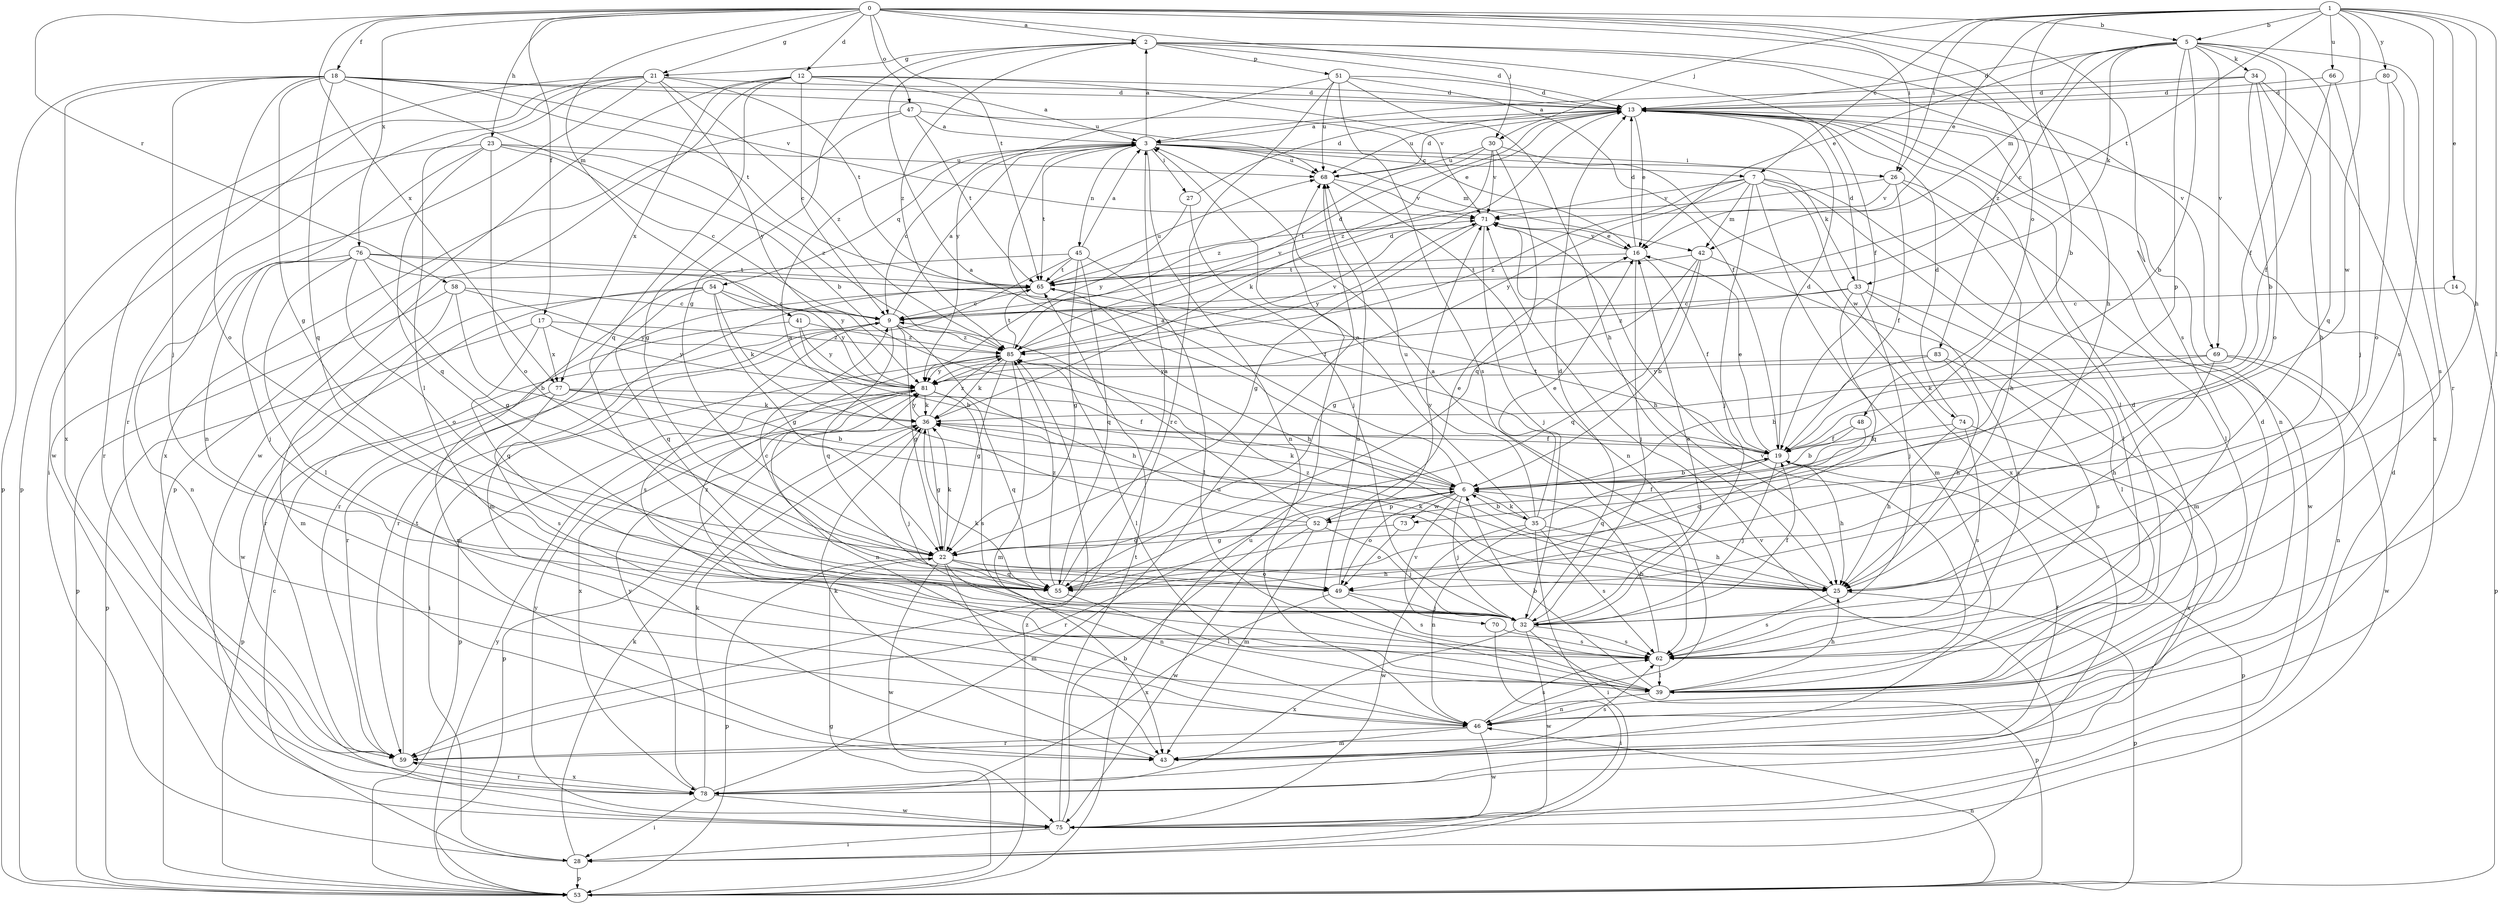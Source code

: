 strict digraph  {
0;
1;
2;
3;
5;
6;
7;
9;
12;
13;
14;
16;
17;
18;
19;
21;
22;
23;
25;
26;
27;
28;
30;
32;
33;
34;
35;
36;
39;
41;
42;
43;
45;
46;
47;
48;
49;
51;
52;
53;
54;
55;
58;
59;
62;
65;
66;
68;
69;
70;
71;
73;
74;
75;
76;
77;
78;
80;
81;
83;
85;
0 -> 2  [label=a];
0 -> 5  [label=b];
0 -> 12  [label=d];
0 -> 17  [label=f];
0 -> 18  [label=f];
0 -> 21  [label=g];
0 -> 23  [label=h];
0 -> 25  [label=h];
0 -> 26  [label=i];
0 -> 30  [label=j];
0 -> 41  [label=m];
0 -> 47  [label=o];
0 -> 48  [label=o];
0 -> 58  [label=r];
0 -> 62  [label=s];
0 -> 65  [label=t];
0 -> 76  [label=x];
0 -> 77  [label=x];
1 -> 5  [label=b];
1 -> 6  [label=b];
1 -> 7  [label=c];
1 -> 14  [label=e];
1 -> 16  [label=e];
1 -> 25  [label=h];
1 -> 26  [label=i];
1 -> 30  [label=j];
1 -> 39  [label=l];
1 -> 59  [label=r];
1 -> 65  [label=t];
1 -> 66  [label=u];
1 -> 73  [label=w];
1 -> 80  [label=y];
2 -> 13  [label=d];
2 -> 19  [label=f];
2 -> 21  [label=g];
2 -> 22  [label=g];
2 -> 51  [label=p];
2 -> 69  [label=v];
2 -> 83  [label=z];
2 -> 85  [label=z];
3 -> 2  [label=a];
3 -> 7  [label=c];
3 -> 9  [label=c];
3 -> 26  [label=i];
3 -> 27  [label=i];
3 -> 33  [label=k];
3 -> 42  [label=m];
3 -> 45  [label=n];
3 -> 46  [label=n];
3 -> 54  [label=q];
3 -> 65  [label=t];
3 -> 68  [label=u];
5 -> 6  [label=b];
5 -> 9  [label=c];
5 -> 13  [label=d];
5 -> 16  [label=e];
5 -> 19  [label=f];
5 -> 33  [label=k];
5 -> 34  [label=k];
5 -> 42  [label=m];
5 -> 52  [label=p];
5 -> 55  [label=q];
5 -> 62  [label=s];
5 -> 69  [label=v];
6 -> 2  [label=a];
6 -> 3  [label=a];
6 -> 32  [label=j];
6 -> 35  [label=k];
6 -> 36  [label=k];
6 -> 49  [label=o];
6 -> 52  [label=p];
6 -> 59  [label=r];
6 -> 70  [label=v];
6 -> 73  [label=w];
7 -> 32  [label=j];
7 -> 39  [label=l];
7 -> 42  [label=m];
7 -> 43  [label=m];
7 -> 71  [label=v];
7 -> 74  [label=w];
7 -> 75  [label=w];
7 -> 81  [label=y];
7 -> 85  [label=z];
9 -> 3  [label=a];
9 -> 13  [label=d];
9 -> 22  [label=g];
9 -> 25  [label=h];
9 -> 55  [label=q];
9 -> 59  [label=r];
9 -> 62  [label=s];
9 -> 85  [label=z];
12 -> 3  [label=a];
12 -> 9  [label=c];
12 -> 13  [label=d];
12 -> 53  [label=p];
12 -> 55  [label=q];
12 -> 71  [label=v];
12 -> 75  [label=w];
12 -> 77  [label=x];
13 -> 3  [label=a];
13 -> 16  [label=e];
13 -> 39  [label=l];
13 -> 46  [label=n];
13 -> 68  [label=u];
13 -> 85  [label=z];
14 -> 9  [label=c];
14 -> 53  [label=p];
16 -> 13  [label=d];
16 -> 19  [label=f];
16 -> 32  [label=j];
16 -> 65  [label=t];
16 -> 71  [label=v];
17 -> 53  [label=p];
17 -> 55  [label=q];
17 -> 77  [label=x];
17 -> 81  [label=y];
17 -> 85  [label=z];
18 -> 6  [label=b];
18 -> 13  [label=d];
18 -> 22  [label=g];
18 -> 32  [label=j];
18 -> 49  [label=o];
18 -> 53  [label=p];
18 -> 55  [label=q];
18 -> 65  [label=t];
18 -> 68  [label=u];
18 -> 71  [label=v];
18 -> 78  [label=x];
19 -> 6  [label=b];
19 -> 13  [label=d];
19 -> 16  [label=e];
19 -> 25  [label=h];
19 -> 32  [label=j];
19 -> 53  [label=p];
19 -> 55  [label=q];
19 -> 65  [label=t];
21 -> 13  [label=d];
21 -> 28  [label=i];
21 -> 39  [label=l];
21 -> 53  [label=p];
21 -> 59  [label=r];
21 -> 65  [label=t];
21 -> 75  [label=w];
21 -> 81  [label=y];
21 -> 85  [label=z];
22 -> 25  [label=h];
22 -> 36  [label=k];
22 -> 43  [label=m];
22 -> 46  [label=n];
22 -> 49  [label=o];
22 -> 53  [label=p];
22 -> 55  [label=q];
22 -> 75  [label=w];
23 -> 9  [label=c];
23 -> 46  [label=n];
23 -> 49  [label=o];
23 -> 55  [label=q];
23 -> 59  [label=r];
23 -> 68  [label=u];
23 -> 85  [label=z];
25 -> 3  [label=a];
25 -> 36  [label=k];
25 -> 53  [label=p];
25 -> 62  [label=s];
25 -> 85  [label=z];
26 -> 19  [label=f];
26 -> 25  [label=h];
26 -> 39  [label=l];
26 -> 65  [label=t];
26 -> 71  [label=v];
27 -> 13  [label=d];
27 -> 32  [label=j];
27 -> 81  [label=y];
28 -> 9  [label=c];
28 -> 36  [label=k];
28 -> 53  [label=p];
28 -> 71  [label=v];
30 -> 36  [label=k];
30 -> 55  [label=q];
30 -> 68  [label=u];
30 -> 71  [label=v];
30 -> 78  [label=x];
30 -> 85  [label=z];
32 -> 13  [label=d];
32 -> 16  [label=e];
32 -> 19  [label=f];
32 -> 36  [label=k];
32 -> 53  [label=p];
32 -> 62  [label=s];
32 -> 75  [label=w];
32 -> 78  [label=x];
32 -> 85  [label=z];
33 -> 9  [label=c];
33 -> 13  [label=d];
33 -> 32  [label=j];
33 -> 39  [label=l];
33 -> 55  [label=q];
33 -> 62  [label=s];
33 -> 85  [label=z];
34 -> 3  [label=a];
34 -> 6  [label=b];
34 -> 13  [label=d];
34 -> 25  [label=h];
34 -> 49  [label=o];
34 -> 78  [label=x];
35 -> 3  [label=a];
35 -> 6  [label=b];
35 -> 16  [label=e];
35 -> 19  [label=f];
35 -> 25  [label=h];
35 -> 28  [label=i];
35 -> 46  [label=n];
35 -> 62  [label=s];
35 -> 68  [label=u];
35 -> 75  [label=w];
36 -> 19  [label=f];
36 -> 22  [label=g];
36 -> 32  [label=j];
36 -> 53  [label=p];
36 -> 81  [label=y];
36 -> 85  [label=z];
39 -> 6  [label=b];
39 -> 13  [label=d];
39 -> 25  [label=h];
39 -> 46  [label=n];
39 -> 68  [label=u];
39 -> 71  [label=v];
41 -> 6  [label=b];
41 -> 43  [label=m];
41 -> 81  [label=y];
41 -> 85  [label=z];
42 -> 6  [label=b];
42 -> 22  [label=g];
42 -> 43  [label=m];
42 -> 55  [label=q];
42 -> 65  [label=t];
43 -> 19  [label=f];
43 -> 36  [label=k];
43 -> 62  [label=s];
45 -> 3  [label=a];
45 -> 22  [label=g];
45 -> 39  [label=l];
45 -> 43  [label=m];
45 -> 55  [label=q];
45 -> 59  [label=r];
45 -> 65  [label=t];
46 -> 13  [label=d];
46 -> 43  [label=m];
46 -> 59  [label=r];
46 -> 62  [label=s];
46 -> 75  [label=w];
47 -> 3  [label=a];
47 -> 16  [label=e];
47 -> 22  [label=g];
47 -> 65  [label=t];
47 -> 78  [label=x];
48 -> 6  [label=b];
48 -> 19  [label=f];
48 -> 55  [label=q];
49 -> 32  [label=j];
49 -> 62  [label=s];
49 -> 71  [label=v];
49 -> 78  [label=x];
51 -> 13  [label=d];
51 -> 19  [label=f];
51 -> 25  [label=h];
51 -> 59  [label=r];
51 -> 62  [label=s];
51 -> 68  [label=u];
51 -> 81  [label=y];
52 -> 3  [label=a];
52 -> 9  [label=c];
52 -> 16  [label=e];
52 -> 22  [label=g];
52 -> 32  [label=j];
52 -> 43  [label=m];
52 -> 75  [label=w];
53 -> 22  [label=g];
53 -> 46  [label=n];
53 -> 68  [label=u];
53 -> 81  [label=y];
53 -> 85  [label=z];
54 -> 9  [label=c];
54 -> 22  [label=g];
54 -> 36  [label=k];
54 -> 55  [label=q];
54 -> 59  [label=r];
54 -> 75  [label=w];
54 -> 81  [label=y];
55 -> 3  [label=a];
55 -> 9  [label=c];
55 -> 39  [label=l];
55 -> 85  [label=z];
58 -> 6  [label=b];
58 -> 9  [label=c];
58 -> 43  [label=m];
58 -> 53  [label=p];
58 -> 81  [label=y];
59 -> 65  [label=t];
59 -> 78  [label=x];
62 -> 6  [label=b];
62 -> 39  [label=l];
65 -> 9  [label=c];
65 -> 25  [label=h];
65 -> 59  [label=r];
65 -> 68  [label=u];
65 -> 71  [label=v];
66 -> 13  [label=d];
66 -> 19  [label=f];
66 -> 32  [label=j];
68 -> 13  [label=d];
68 -> 46  [label=n];
68 -> 71  [label=v];
69 -> 25  [label=h];
69 -> 36  [label=k];
69 -> 46  [label=n];
69 -> 75  [label=w];
69 -> 81  [label=y];
70 -> 28  [label=i];
70 -> 62  [label=s];
71 -> 16  [label=e];
71 -> 22  [label=g];
71 -> 25  [label=h];
71 -> 32  [label=j];
71 -> 81  [label=y];
73 -> 22  [label=g];
73 -> 49  [label=o];
74 -> 13  [label=d];
74 -> 19  [label=f];
74 -> 25  [label=h];
74 -> 62  [label=s];
74 -> 78  [label=x];
75 -> 6  [label=b];
75 -> 13  [label=d];
75 -> 28  [label=i];
75 -> 65  [label=t];
75 -> 81  [label=y];
76 -> 19  [label=f];
76 -> 22  [label=g];
76 -> 32  [label=j];
76 -> 39  [label=l];
76 -> 46  [label=n];
76 -> 49  [label=o];
76 -> 65  [label=t];
76 -> 81  [label=y];
77 -> 6  [label=b];
77 -> 19  [label=f];
77 -> 36  [label=k];
77 -> 53  [label=p];
77 -> 62  [label=s];
78 -> 28  [label=i];
78 -> 36  [label=k];
78 -> 59  [label=r];
78 -> 68  [label=u];
78 -> 75  [label=w];
78 -> 81  [label=y];
80 -> 13  [label=d];
80 -> 49  [label=o];
80 -> 62  [label=s];
81 -> 36  [label=k];
81 -> 46  [label=n];
81 -> 53  [label=p];
81 -> 55  [label=q];
81 -> 62  [label=s];
81 -> 78  [label=x];
83 -> 6  [label=b];
83 -> 25  [label=h];
83 -> 62  [label=s];
83 -> 81  [label=y];
85 -> 13  [label=d];
85 -> 22  [label=g];
85 -> 28  [label=i];
85 -> 36  [label=k];
85 -> 39  [label=l];
85 -> 43  [label=m];
85 -> 65  [label=t];
85 -> 71  [label=v];
85 -> 81  [label=y];
}
